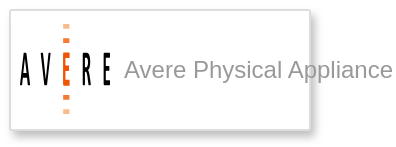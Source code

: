 <?xml version="1.0" encoding="UTF-8"?>
<mxGraphModel gridSize="10" pageWidth="850" pageHeight="1100">
    <root>
        <mxCell id="0"/>
        <mxCell id="1" parent="0"/>
        <mxCell id="2" value="" style="strokeColor=#dddddd;shadow=1;strokeWidth=1;rounded=1;absoluteArcSize=1;arcSize=2;" vertex="1" parent="1">
            <mxGeometry x="360" y="120" width="150" height="60" as="geometry"/>
        </mxCell>
        <mxCell id="3" value="Avere Physical Appliance" style="sketch=0;dashed=0;connectable=0;html=1;fillColor=#5184F3;strokeColor=none;part=1;labelPosition=right;verticalLabelPosition=middle;align=left;verticalAlign=middle;spacingLeft=5;fontColor=#999999;fontSize=12;shape=mxgraph.gcp2.avere" vertex="1" parent="2">
            <mxGeometry width="45" height="45" relative="1" as="geometry">
                <mxPoint x="5" y="7" as="offset"/>
            </mxGeometry>
        </mxCell>
    </root>
</mxGraphModel>
